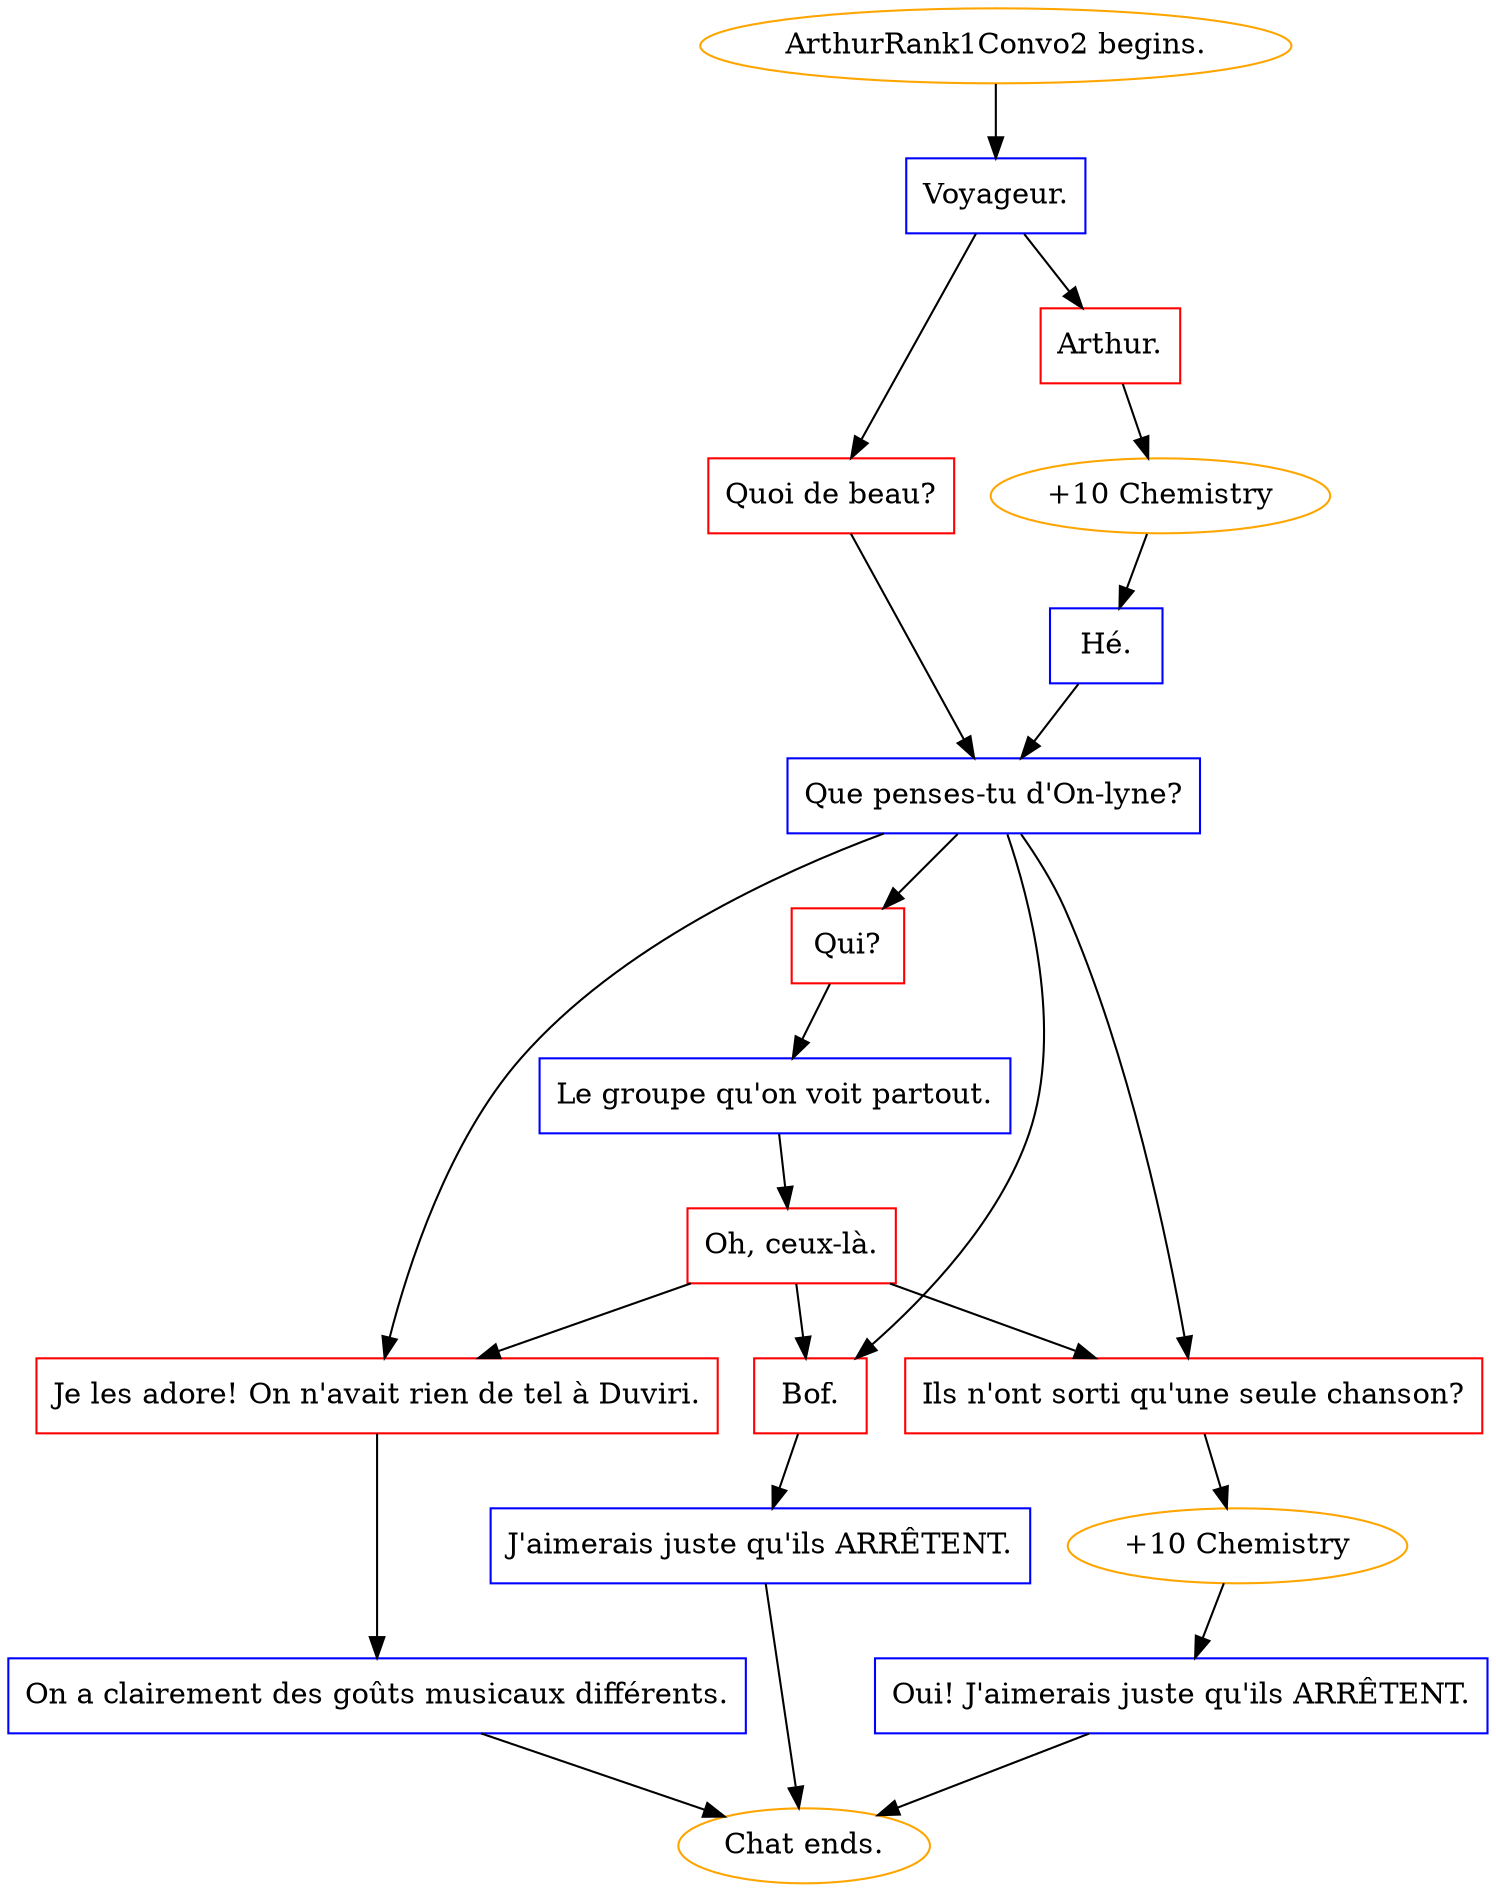 digraph {
	"ArthurRank1Convo2 begins." [color=orange];
		"ArthurRank1Convo2 begins." -> j3893742662;
	j3893742662 [label="Voyageur.",shape=box,color=blue];
		j3893742662 -> j2252425108;
		j3893742662 -> j980563630;
	j2252425108 [label="Arthur.",shape=box,color=red];
		j2252425108 -> j4227873825;
	j980563630 [label="Quoi de beau?",shape=box,color=red];
		j980563630 -> j526819543;
	j4227873825 [label="+10 Chemistry",color=orange];
		j4227873825 -> j381016083;
	j526819543 [label="Que penses-tu d'On-lyne?",shape=box,color=blue];
		j526819543 -> j1922695871;
		j526819543 -> j1864130644;
		j526819543 -> j1566837023;
		j526819543 -> j4026706595;
	j381016083 [label="Hé.",shape=box,color=blue];
		j381016083 -> j526819543;
	j1922695871 [label="Qui?",shape=box,color=red];
		j1922695871 -> j2504600324;
	j1864130644 [label="Ils n'ont sorti qu'une seule chanson?",shape=box,color=red];
		j1864130644 -> j2688382392;
	j1566837023 [label="Je les adore! On n'avait rien de tel à Duviri.",shape=box,color=red];
		j1566837023 -> j282604931;
	j4026706595 [label="Bof.",shape=box,color=red];
		j4026706595 -> j1280506520;
	j2504600324 [label="Le groupe qu'on voit partout.",shape=box,color=blue];
		j2504600324 -> j4112905348;
	j2688382392 [label="+10 Chemistry",color=orange];
		j2688382392 -> j1192992949;
	j282604931 [label="On a clairement des goûts musicaux différents.",shape=box,color=blue];
		j282604931 -> "Chat ends.";
	j1280506520 [label="J'aimerais juste qu'ils ARRÊTENT.",shape=box,color=blue];
		j1280506520 -> "Chat ends.";
	j4112905348 [label="Oh, ceux-là.",shape=box,color=red];
		j4112905348 -> j1864130644;
		j4112905348 -> j1566837023;
		j4112905348 -> j4026706595;
	j1192992949 [label="Oui! J'aimerais juste qu'ils ARRÊTENT.",shape=box,color=blue];
		j1192992949 -> "Chat ends.";
	"Chat ends." [color=orange];
}
